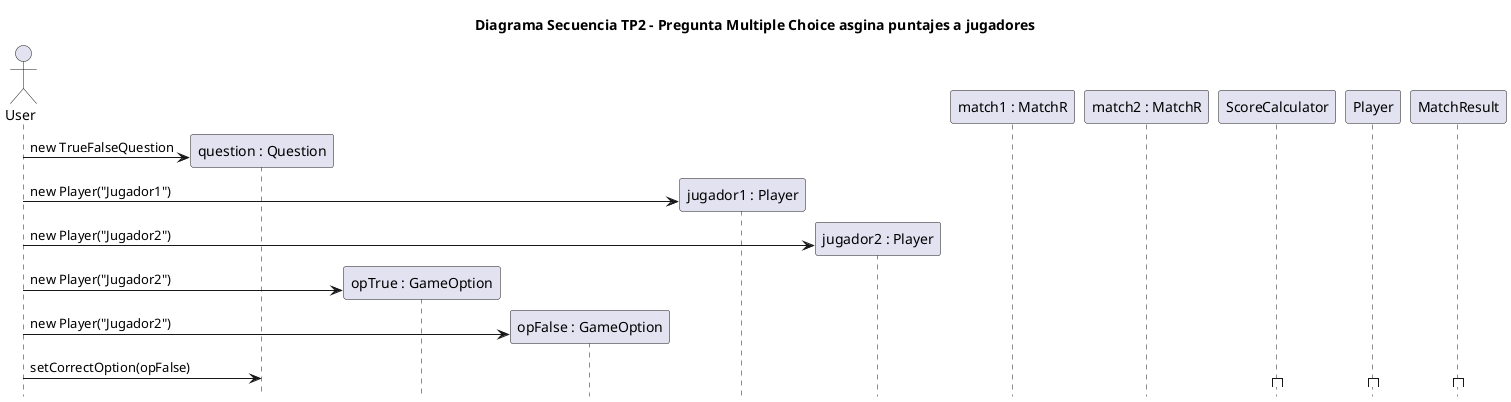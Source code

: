 
@startuml

actor User
title Diagrama Secuencia TP2 - Pregunta Multiple Choice asgina puntajes a jugadores
hide footbox


participant "question : Question" as question

participant "opTrue : GameOption" as opTrue
participant "opFalse : GameOption" as opFalse

participant "jugador1 : Player" as jugador1
participant "jugador2 : Player" as jugador2

participant "match1 : MatchR" as match1
participant "match2 : MatchR" as match2

User -> question ** : new TrueFalseQuestion

User -> jugador1 ** : new Player("Jugador1")
User -> jugador2 ** : new Player("Jugador2")

User -> opTrue ** : new Player("Jugador2")
User -> opFalse ** : new Player("Jugador2")

User -> question : setCorrectOption(opFalse)

activate ScoreCalculator

activate Player

activate MatchResult


@enduml